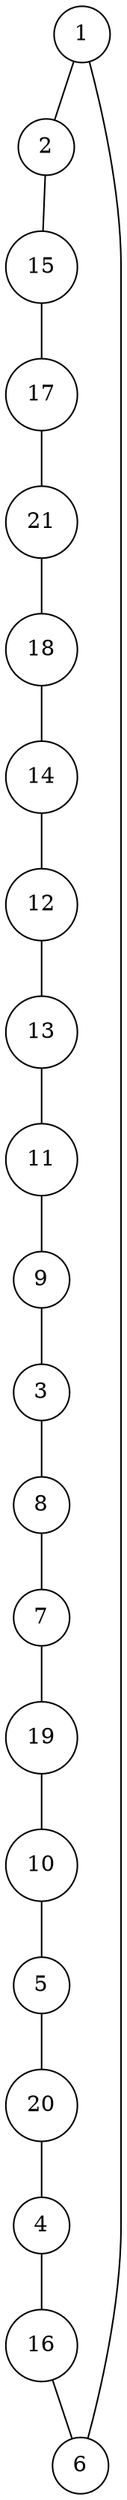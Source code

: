 graph random1716955679 {
	node [shape=circle fillcolor=white]
	1 [ pos = "2.888563,2.938799!"]
	2 [ pos = "5.979193,3.742232!"]
	3 [ pos = "19.204047,19.623305!"]
	4 [ pos = "0.090760,14.916853!"]
	5 [ pos = "6.952253,17.640141!"]
	6 [ pos = "4.485589,6.612680!"]
	7 [ pos = "9.853760,12.406870!"]
	8 [ pos = "17.241166,19.441588!"]
	9 [ pos = "17.250827,13.102488!"]
	10 [ pos = "8.194523,14.814104!"]
	11 [ pos = "16.449382,11.034476!"]
	12 [ pos = "20.000000,3.412952!"]
	13 [ pos = "18.031777,5.099406!"]
	14 [ pos = "14.637593,3.621221!"]
	15 [ pos = "7.098284,7.294717!"]
	16 [ pos = "3.256702,9.986846!"]
	17 [ pos = "10.233516,9.235894!"]
	18 [ pos = "13.729078,9.245684!"]
	19 [ pos = "8.667320,13.819838!"]
	20 [ pos = "3.970658,15.619573!"]
	21 [ pos = "11.268101,8.456247!"]

	1 -- 2
	2 -- 15
	3 -- 8
	4 -- 16
	5 -- 20
	6 -- 1
	7 -- 19
	8 -- 7
	9 -- 3
	10 -- 5
	11 -- 9
	12 -- 13
	13 -- 11
	14 -- 12
	15 -- 17
	16 -- 6
	17 -- 21
	18 -- 14
	19 -- 10
	20 -- 4
	21 -- 18
}